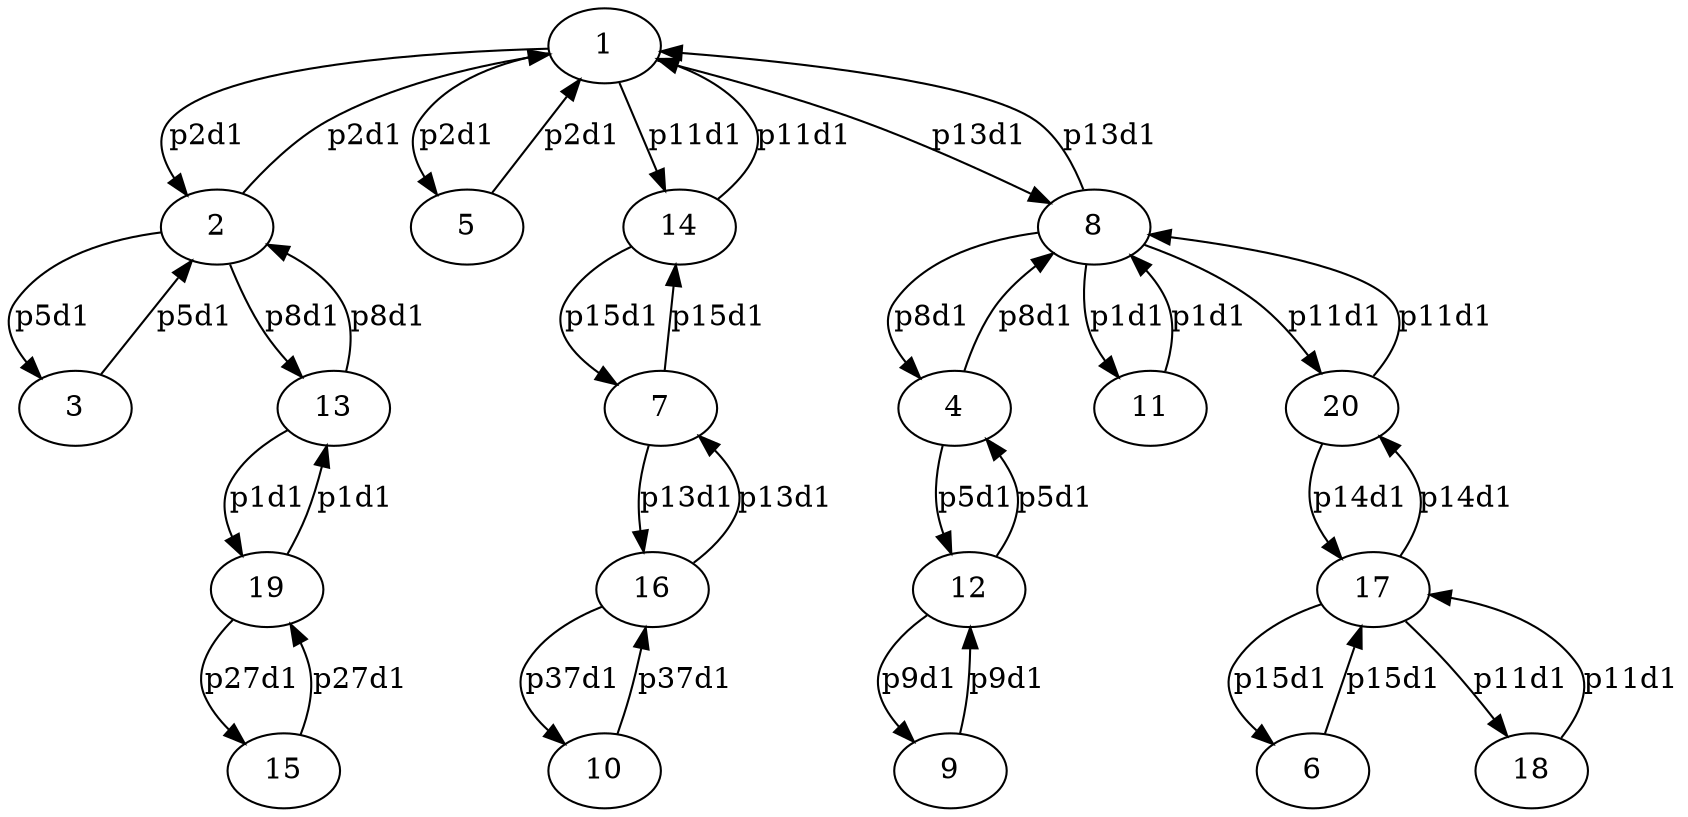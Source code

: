 digraph {
	1 -> 2 [label=p2d1 color=black]
	1 -> 5 [label=p2d1 color=black]
	1 -> 14 [label=p11d1 color=black]
	1 -> 8 [label=p13d1 color=black]
	2 -> 1 [label=p2d1 color=black]
	2 -> 3 [label=p5d1 color=black]
	2 -> 13 [label=p8d1 color=black]
	3 -> 2 [label=p5d1 color=black]
	4 -> 12 [label=p5d1 color=black]
	4 -> 8 [label=p8d1 color=black]
	5 -> 1 [label=p2d1 color=black]
	6 -> 17 [label=p15d1 color=black]
	7 -> 16 [label=p13d1 color=black]
	7 -> 14 [label=p15d1 color=black]
	8 -> 11 [label=p1d1 color=black]
	8 -> 4 [label=p8d1 color=black]
	8 -> 20 [label=p11d1 color=black]
	8 -> 1 [label=p13d1 color=black]
	9 -> 12 [label=p9d1 color=black]
	10 -> 16 [label=p37d1 color=black]
	11 -> 8 [label=p1d1 color=black]
	12 -> 4 [label=p5d1 color=black]
	12 -> 9 [label=p9d1 color=black]
	13 -> 19 [label=p1d1 color=black]
	13 -> 2 [label=p8d1 color=black]
	14 -> 1 [label=p11d1 color=black]
	14 -> 7 [label=p15d1 color=black]
	15 -> 19 [label=p27d1 color=black]
	16 -> 7 [label=p13d1 color=black]
	16 -> 10 [label=p37d1 color=black]
	17 -> 18 [label=p11d1 color=black]
	17 -> 20 [label=p14d1 color=black]
	17 -> 6 [label=p15d1 color=black]
	18 -> 17 [label=p11d1 color=black]
	19 -> 13 [label=p1d1 color=black]
	19 -> 15 [label=p27d1 color=black]
	20 -> 8 [label=p11d1 color=black]
	20 -> 17 [label=p14d1 color=black]
}
